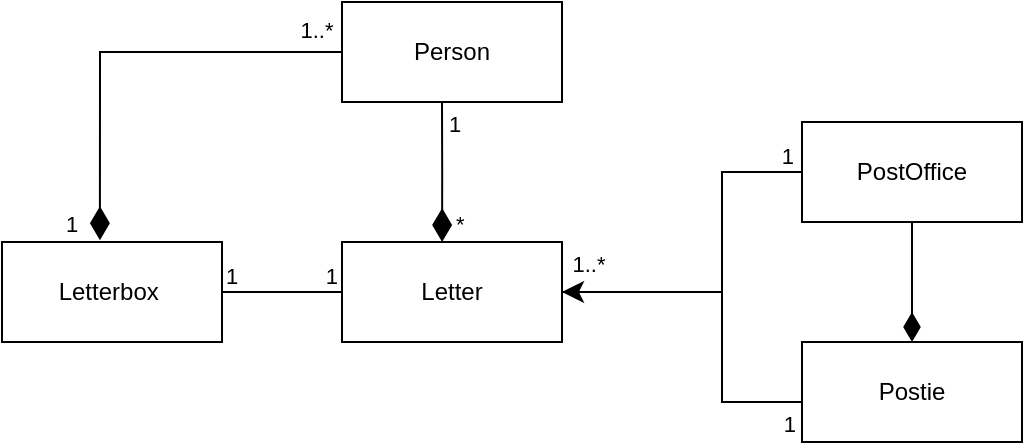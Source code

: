 <mxfile version="22.0.0" type="github">
  <diagram name="Page-1" id="LjUncfI7UYeBeipBn3P6">
    <mxGraphModel dx="768" dy="486" grid="1" gridSize="10" guides="1" tooltips="1" connect="1" arrows="1" fold="1" page="1" pageScale="1" pageWidth="827" pageHeight="1169" math="0" shadow="0">
      <root>
        <mxCell id="0" />
        <mxCell id="1" parent="0" />
        <mxCell id="cM24sJDnTewUazxjb0rT-2" value="Person" style="html=1;whiteSpace=wrap;" vertex="1" parent="1">
          <mxGeometry x="240" y="160" width="110" height="50" as="geometry" />
        </mxCell>
        <mxCell id="cM24sJDnTewUazxjb0rT-3" value="Letterbox&lt;span style=&quot;white-space: pre;&quot;&gt;&#x9;&lt;/span&gt;" style="html=1;whiteSpace=wrap;" vertex="1" parent="1">
          <mxGeometry x="70" y="280" width="110" height="50" as="geometry" />
        </mxCell>
        <mxCell id="cM24sJDnTewUazxjb0rT-4" value="Letter" style="html=1;whiteSpace=wrap;" vertex="1" parent="1">
          <mxGeometry x="240" y="280" width="110" height="50" as="geometry" />
        </mxCell>
        <mxCell id="cM24sJDnTewUazxjb0rT-5" value="PostOffice" style="html=1;whiteSpace=wrap;" vertex="1" parent="1">
          <mxGeometry x="470" y="220" width="110" height="50" as="geometry" />
        </mxCell>
        <mxCell id="cM24sJDnTewUazxjb0rT-6" value="Postie" style="html=1;whiteSpace=wrap;" vertex="1" parent="1">
          <mxGeometry x="470" y="330" width="110" height="50" as="geometry" />
        </mxCell>
        <mxCell id="cM24sJDnTewUazxjb0rT-7" value="" style="endArrow=none;html=1;edgeStyle=orthogonalEdgeStyle;rounded=0;exitX=1;exitY=0.5;exitDx=0;exitDy=0;" edge="1" parent="1" source="cM24sJDnTewUazxjb0rT-3" target="cM24sJDnTewUazxjb0rT-4">
          <mxGeometry relative="1" as="geometry">
            <mxPoint x="180" y="310" as="sourcePoint" />
            <mxPoint x="220" y="320" as="targetPoint" />
          </mxGeometry>
        </mxCell>
        <mxCell id="cM24sJDnTewUazxjb0rT-8" value="1" style="edgeLabel;resizable=0;html=1;align=left;verticalAlign=bottom;" connectable="0" vertex="1" parent="cM24sJDnTewUazxjb0rT-7">
          <mxGeometry x="-1" relative="1" as="geometry" />
        </mxCell>
        <mxCell id="cM24sJDnTewUazxjb0rT-9" value="1" style="edgeLabel;resizable=0;html=1;align=right;verticalAlign=bottom;" connectable="0" vertex="1" parent="cM24sJDnTewUazxjb0rT-7">
          <mxGeometry x="1" relative="1" as="geometry">
            <mxPoint x="-2" as="offset" />
          </mxGeometry>
        </mxCell>
        <mxCell id="cM24sJDnTewUazxjb0rT-10" value="1" style="endArrow=none;html=1;endSize=12;startArrow=diamondThin;startSize=14;startFill=1;edgeStyle=orthogonalEdgeStyle;align=left;verticalAlign=bottom;rounded=0;exitX=0.445;exitY=-0.018;exitDx=0;exitDy=0;exitPerimeter=0;entryX=0;entryY=0.5;entryDx=0;entryDy=0;endFill=0;" edge="1" parent="1" source="cM24sJDnTewUazxjb0rT-3" target="cM24sJDnTewUazxjb0rT-2">
          <mxGeometry x="-1" y="19" relative="1" as="geometry">
            <mxPoint x="80" y="160" as="sourcePoint" />
            <mxPoint x="119" y="170" as="targetPoint" />
            <mxPoint y="1" as="offset" />
          </mxGeometry>
        </mxCell>
        <mxCell id="cM24sJDnTewUazxjb0rT-14" value="1..*" style="edgeLabel;html=1;align=center;verticalAlign=middle;resizable=0;points=[];" vertex="1" connectable="0" parent="cM24sJDnTewUazxjb0rT-10">
          <mxGeometry x="0.798" y="2" relative="1" as="geometry">
            <mxPoint x="8" y="-9" as="offset" />
          </mxGeometry>
        </mxCell>
        <mxCell id="cM24sJDnTewUazxjb0rT-15" value="*" style="endArrow=none;html=1;startArrow=diamondThin;startFill=1;edgeStyle=orthogonalEdgeStyle;align=left;verticalAlign=bottom;exitX=0.455;exitY=0;exitDx=0;exitDy=0;exitPerimeter=0;endFill=0;strokeWidth=1;endSize=12;rounded=0;startSize=14;" edge="1" parent="1" source="cM24sJDnTewUazxjb0rT-4">
          <mxGeometry x="-1.0" y="-5" relative="1" as="geometry">
            <mxPoint x="260" y="250" as="sourcePoint" />
            <mxPoint x="290" y="210" as="targetPoint" />
            <mxPoint as="offset" />
          </mxGeometry>
        </mxCell>
        <mxCell id="cM24sJDnTewUazxjb0rT-29" value="1" style="edgeLabel;html=1;align=center;verticalAlign=middle;resizable=0;points=[];" vertex="1" connectable="0" parent="cM24sJDnTewUazxjb0rT-15">
          <mxGeometry x="0.736" y="-2" relative="1" as="geometry">
            <mxPoint x="4" y="1" as="offset" />
          </mxGeometry>
        </mxCell>
        <mxCell id="cM24sJDnTewUazxjb0rT-18" value="" style="endArrow=none;html=1;edgeStyle=orthogonalEdgeStyle;rounded=0;exitX=1;exitY=0.5;exitDx=0;exitDy=0;entryX=0;entryY=0.5;entryDx=0;entryDy=0;startArrow=classic;startFill=1;startSize=8;" edge="1" parent="1" target="cM24sJDnTewUazxjb0rT-5">
          <mxGeometry relative="1" as="geometry">
            <mxPoint x="350" y="305" as="sourcePoint" />
            <mxPoint x="520" y="304.71" as="targetPoint" />
            <Array as="points">
              <mxPoint x="430" y="305" />
              <mxPoint x="430" y="245" />
            </Array>
          </mxGeometry>
        </mxCell>
        <mxCell id="cM24sJDnTewUazxjb0rT-20" value="1" style="edgeLabel;resizable=0;html=1;align=right;verticalAlign=bottom;" connectable="0" vertex="1" parent="cM24sJDnTewUazxjb0rT-18">
          <mxGeometry x="1" relative="1" as="geometry">
            <mxPoint x="-4" as="offset" />
          </mxGeometry>
        </mxCell>
        <mxCell id="cM24sJDnTewUazxjb0rT-21" value="" style="endArrow=none;html=1;edgeStyle=orthogonalEdgeStyle;rounded=0;exitX=1;exitY=0.5;exitDx=0;exitDy=0;" edge="1" parent="1">
          <mxGeometry relative="1" as="geometry">
            <mxPoint x="350" y="305" as="sourcePoint" />
            <mxPoint x="470" y="360" as="targetPoint" />
            <Array as="points">
              <mxPoint x="430" y="305" />
              <mxPoint x="430" y="360" />
            </Array>
          </mxGeometry>
        </mxCell>
        <mxCell id="cM24sJDnTewUazxjb0rT-23" value="1" style="edgeLabel;resizable=0;html=1;align=right;verticalAlign=bottom;" connectable="0" vertex="1" parent="cM24sJDnTewUazxjb0rT-21">
          <mxGeometry x="1" relative="1" as="geometry">
            <mxPoint x="-3" y="19" as="offset" />
          </mxGeometry>
        </mxCell>
        <mxCell id="cM24sJDnTewUazxjb0rT-30" value="1..*" style="edgeLabel;html=1;align=center;verticalAlign=middle;resizable=0;points=[];" vertex="1" connectable="0" parent="cM24sJDnTewUazxjb0rT-21">
          <mxGeometry x="-0.592" relative="1" as="geometry">
            <mxPoint x="-23" y="-14" as="offset" />
          </mxGeometry>
        </mxCell>
        <mxCell id="cM24sJDnTewUazxjb0rT-24" value="" style="endArrow=diamondThin;html=1;edgeStyle=orthogonalEdgeStyle;rounded=0;exitX=0.5;exitY=1;exitDx=0;exitDy=0;entryX=0.5;entryY=0;entryDx=0;entryDy=0;endFill=1;startSize=12;endSize=12;" edge="1" parent="1" source="cM24sJDnTewUazxjb0rT-5" target="cM24sJDnTewUazxjb0rT-6">
          <mxGeometry relative="1" as="geometry">
            <mxPoint x="520" y="280" as="sourcePoint" />
            <mxPoint x="680" y="280" as="targetPoint" />
          </mxGeometry>
        </mxCell>
      </root>
    </mxGraphModel>
  </diagram>
</mxfile>
